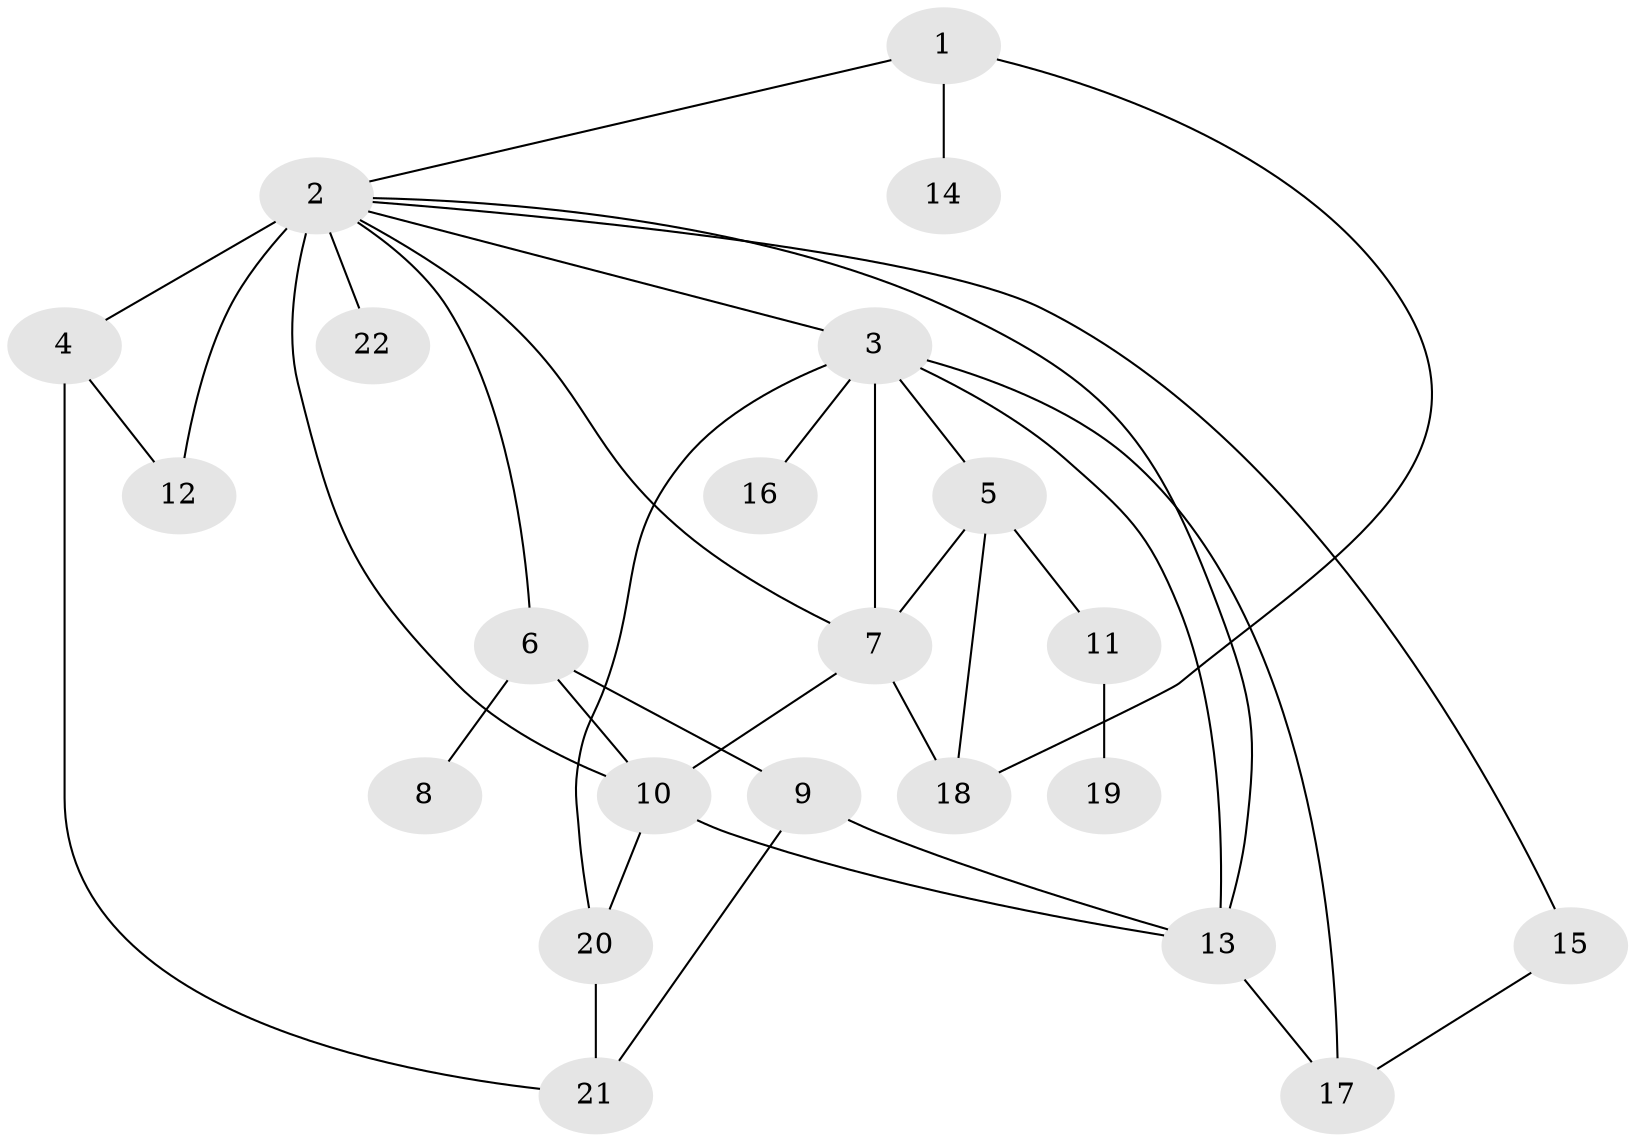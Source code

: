 // original degree distribution, {7: 0.028169014084507043, 17: 0.014084507042253521, 16: 0.014084507042253521, 1: 0.49295774647887325, 5: 0.028169014084507043, 6: 0.014084507042253521, 8: 0.028169014084507043, 4: 0.07042253521126761, 2: 0.2535211267605634, 3: 0.056338028169014086}
// Generated by graph-tools (version 1.1) at 2025/50/03/04/25 22:50:13]
// undirected, 22 vertices, 36 edges
graph export_dot {
  node [color=gray90,style=filled];
  1;
  2;
  3;
  4;
  5;
  6;
  7;
  8;
  9;
  10;
  11;
  12;
  13;
  14;
  15;
  16;
  17;
  18;
  19;
  20;
  21;
  22;
  1 -- 2 [weight=1.0];
  1 -- 14 [weight=1.0];
  1 -- 18 [weight=1.0];
  2 -- 3 [weight=1.0];
  2 -- 4 [weight=1.0];
  2 -- 6 [weight=1.0];
  2 -- 7 [weight=1.0];
  2 -- 10 [weight=1.0];
  2 -- 12 [weight=5.0];
  2 -- 13 [weight=1.0];
  2 -- 15 [weight=1.0];
  2 -- 22 [weight=1.0];
  3 -- 5 [weight=1.0];
  3 -- 7 [weight=8.0];
  3 -- 13 [weight=2.0];
  3 -- 16 [weight=1.0];
  3 -- 17 [weight=1.0];
  3 -- 20 [weight=1.0];
  4 -- 12 [weight=1.0];
  4 -- 21 [weight=1.0];
  5 -- 7 [weight=1.0];
  5 -- 11 [weight=1.0];
  5 -- 18 [weight=1.0];
  6 -- 8 [weight=1.0];
  6 -- 9 [weight=2.0];
  6 -- 10 [weight=1.0];
  7 -- 10 [weight=1.0];
  7 -- 18 [weight=2.0];
  9 -- 13 [weight=1.0];
  9 -- 21 [weight=1.0];
  10 -- 13 [weight=3.0];
  10 -- 20 [weight=1.0];
  11 -- 19 [weight=1.0];
  13 -- 17 [weight=2.0];
  15 -- 17 [weight=1.0];
  20 -- 21 [weight=1.0];
}
